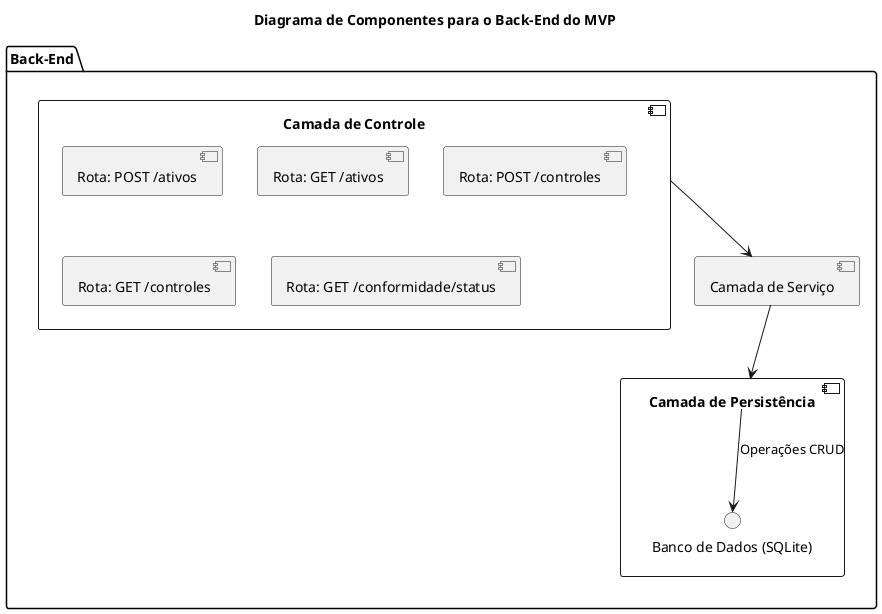 @startuml
title Diagrama de Componentes para o Back-End do MVP

package "Back-End" as Backend {
    component "Camada de Controle" as Controllers {
        [Rota: POST /ativos]
        [Rota: GET /ativos]
        [Rota: POST /controles]
        [Rota: GET /controles]
        [Rota: GET /conformidade/status]
    }

    component "Camada de Serviço" as Services {
        Controllers --> Services
    }

    component "Camada de Persistência" as Persistence {
        Services --> Persistence
        Persistence --> "Banco de Dados (SQLite)" : Operações CRUD
    }
}
@enduml

